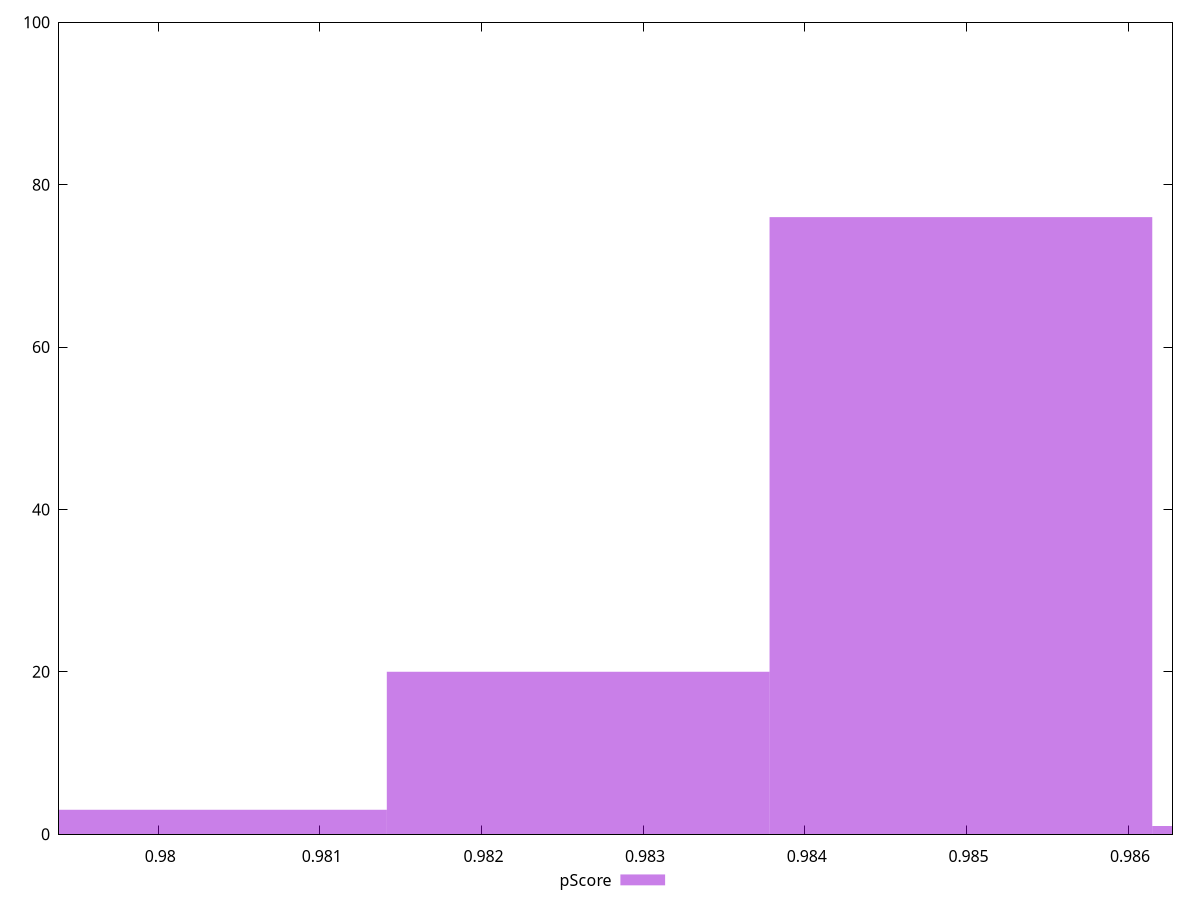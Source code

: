 reset

$pScore <<EOF
0.9849660673288131 76
0.9825983604361958 20
0.9802306535435784 3
0.9873337742214304 1
EOF

set key outside below
set boxwidth 0.0023677068926173392
set xrange [0.9793865341285278:0.9862750428070814]
set yrange [0:100]
set trange [0:100]
set style fill transparent solid 0.5 noborder
set terminal svg size 640, 490 enhanced background rgb 'white'
set output "report_00018_2021-02-10T15-25-16.877Z/bootup-time/samples/pages/pScore/histogram.svg"

plot $pScore title "pScore" with boxes

reset
